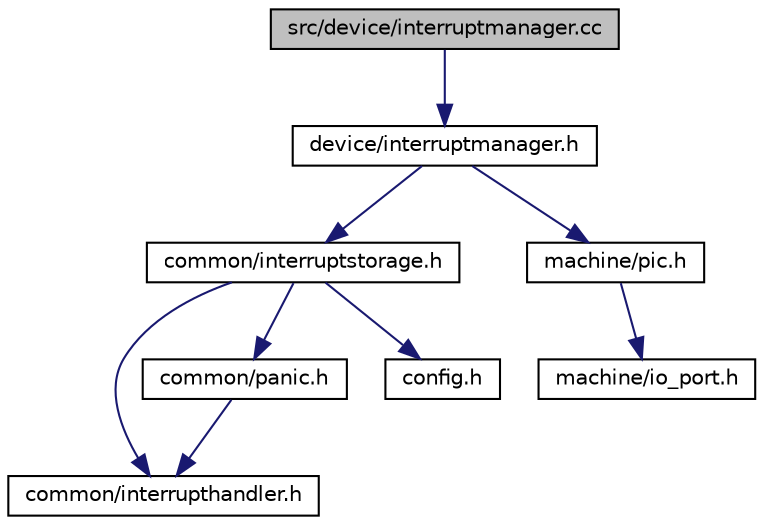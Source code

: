 digraph "src/device/interruptmanager.cc"
{
  bgcolor="transparent";
  edge [fontname="Helvetica",fontsize="10",labelfontname="Helvetica",labelfontsize="10"];
  node [fontname="Helvetica",fontsize="10",shape=record];
  Node1 [label="src/device/interruptmanager.cc",height=0.2,width=0.4,color="black", fillcolor="grey75", style="filled", fontcolor="black"];
  Node1 -> Node2 [color="midnightblue",fontsize="10",style="solid",fontname="Helvetica"];
  Node2 [label="device/interruptmanager.h",height=0.2,width=0.4,color="black",URL="$interruptmanager_8h.html"];
  Node2 -> Node3 [color="midnightblue",fontsize="10",style="solid",fontname="Helvetica"];
  Node3 [label="common/interruptstorage.h",height=0.2,width=0.4,color="black",URL="$interruptstorage_8h.html"];
  Node3 -> Node4 [color="midnightblue",fontsize="10",style="solid",fontname="Helvetica"];
  Node4 [label="common/interrupthandler.h",height=0.2,width=0.4,color="black",URL="$interrupthandler_8h.html"];
  Node3 -> Node5 [color="midnightblue",fontsize="10",style="solid",fontname="Helvetica"];
  Node5 [label="common/panic.h",height=0.2,width=0.4,color="black",URL="$panic_8h.html"];
  Node5 -> Node4 [color="midnightblue",fontsize="10",style="solid",fontname="Helvetica"];
  Node3 -> Node6 [color="midnightblue",fontsize="10",style="solid",fontname="Helvetica"];
  Node6 [label="config.h",height=0.2,width=0.4,color="black",URL="$config_8h.html",tooltip="verschiedene defines für Einstellungen "];
  Node2 -> Node7 [color="midnightblue",fontsize="10",style="solid",fontname="Helvetica"];
  Node7 [label="machine/pic.h",height=0.2,width=0.4,color="black",URL="$pic_8h.html"];
  Node7 -> Node8 [color="midnightblue",fontsize="10",style="solid",fontname="Helvetica"];
  Node8 [label="machine/io_port.h",height=0.2,width=0.4,color="black",URL="$io__port_8h.html"];
}
